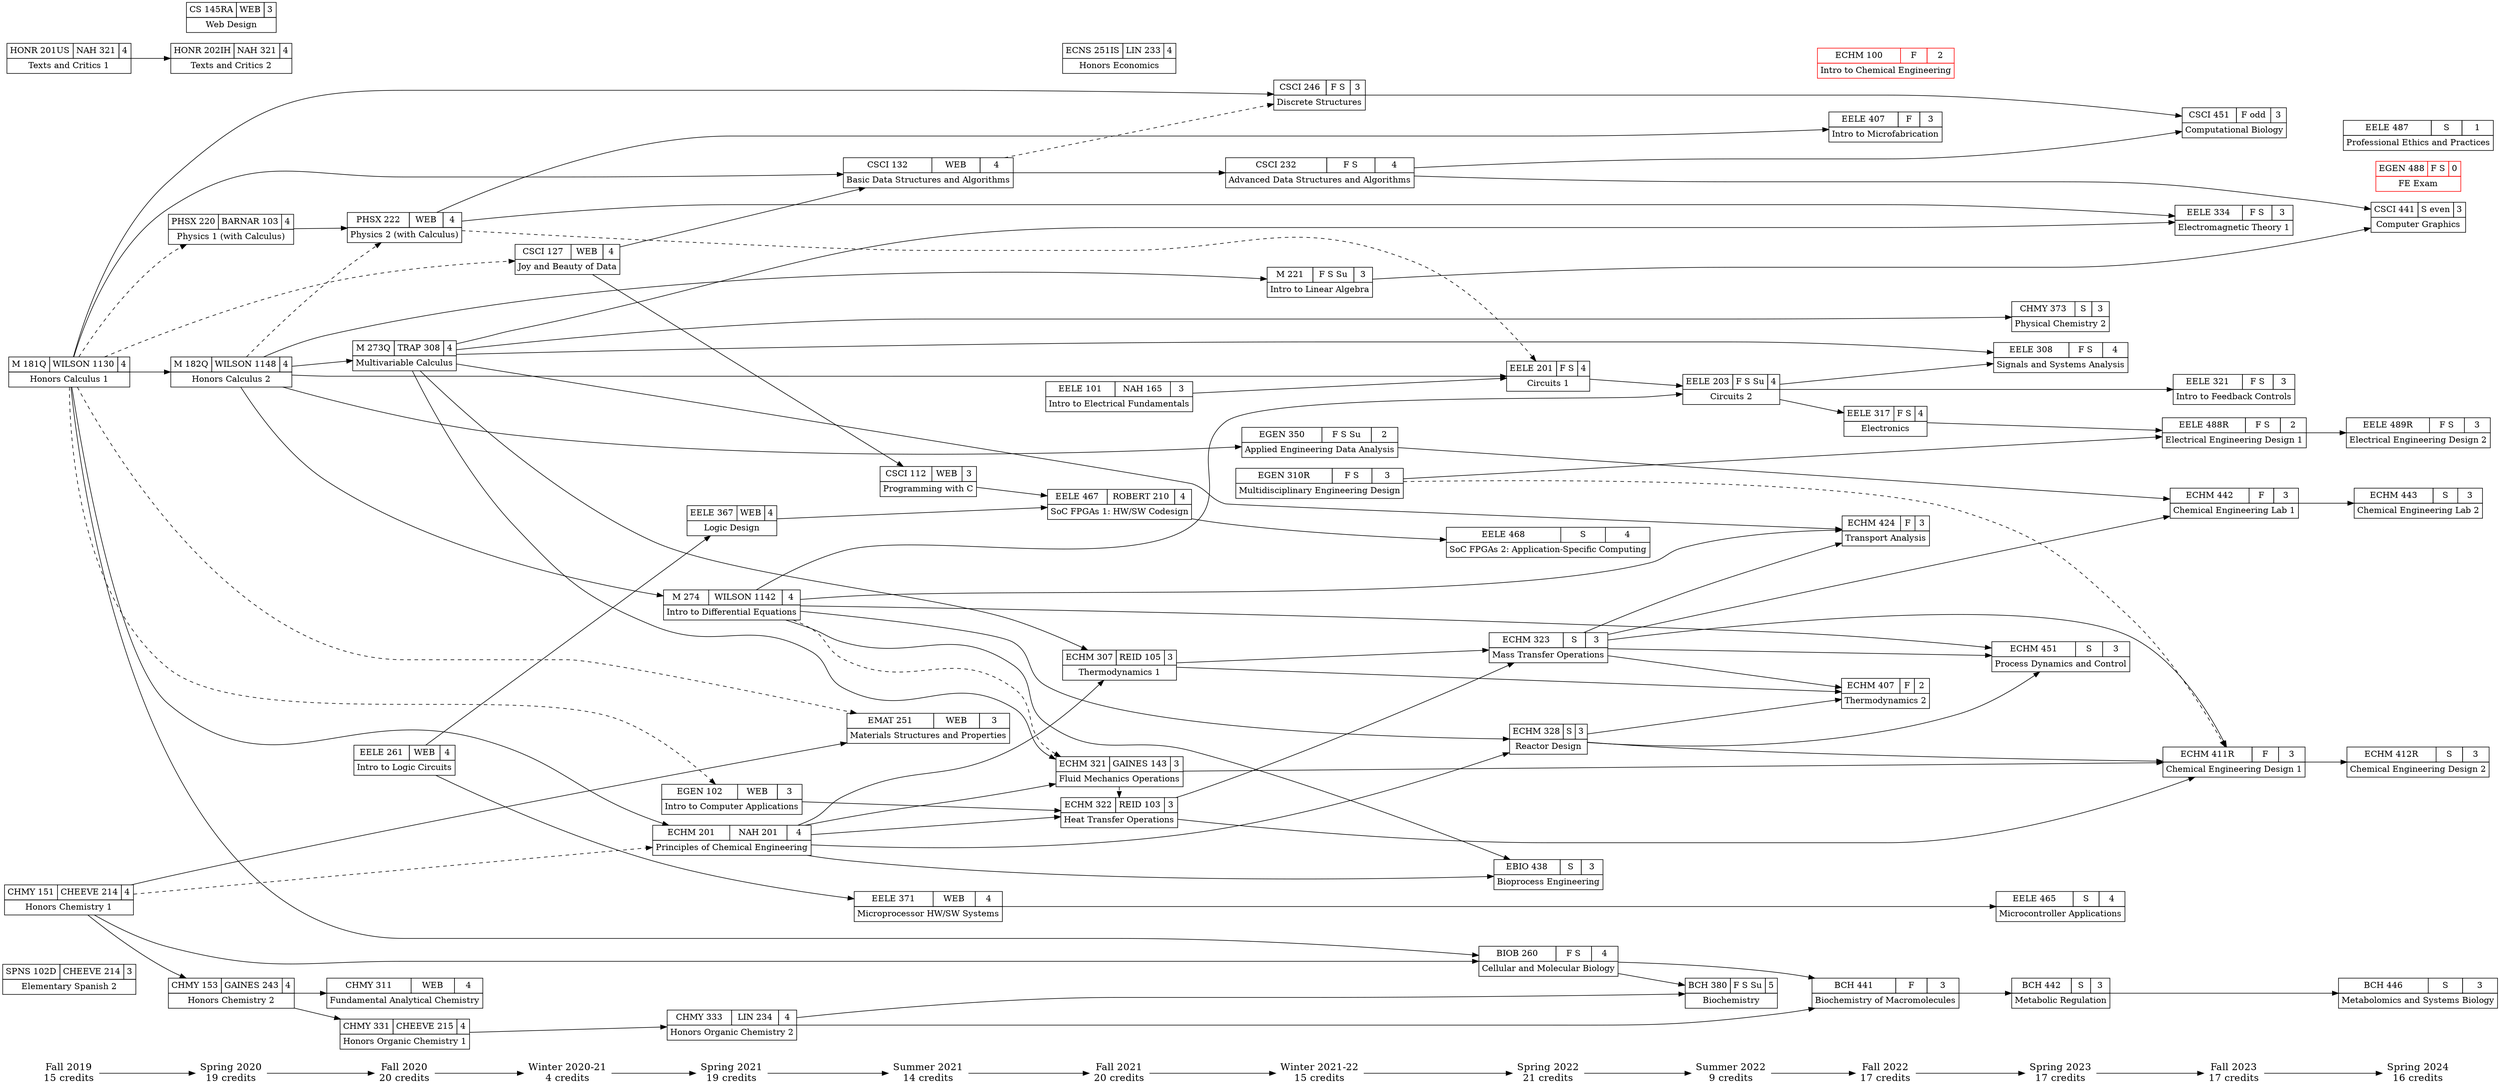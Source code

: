 digraph potential {
    ranksep=.75; rankdir=LR;

    {node [shape=plaintext,fontsize=16];
        "Fall 2019" -> "Spring 2020"
        -> "Fall 2020" -> "Winter 2020-21" -> "Spring 2021"
        -> "Summer 2021" -> "Fall 2021" -> "Winter 2021-22" -> "Spring 2022"
        -> "Summer 2022" -> "Fall 2022" -> "Spring 2023"
        -> "Fall 2023" -> "Spring 2024";
    }

    "Fall 2019"      [label="\N\n15 credits"]
    "Spring 2020"    [label="\N\n19 credits"]
    "Fall 2020"      [label="\N\n20 credits"]
    "Winter 2020-21" [label="\N\n4 credits"]
    "Spring 2021"    [label="\N\n19 credits"]
    "Summer 2021"    [label="\N\n14 credits"]
    "Fall 2021"      [label="\N\n20 credits"]
    "Winter 2021-22" [label="\N\n15 credits"]
    "Spring 2022"    [label="\N\n21 credits"]
    "Summer 2022"    [label="\N\n9 credits"]
    "Fall 2022"      [label="\N\n17 credits"]
    "Spring 2023"    [label="\N\n17 credits"]
    "Fall 2023"      [label="\N\n17 credits"]
    "Spring 2024"    [label="\N\n16 credits"]

    {node [shape=none,margin=0];
        { rank = same; "Fall 2019"; "SPNS 102D"; "M 181Q"; "HONR 201US"; "CHMY 151"; }
        { rank = same; "Spring 2020"; "PHSX 220"; "M 182Q"; "HONR 202IH"; "CS 145RA"; "CHMY 153"; }
        { rank = same; "Fall 2020"; "PHSX 222"; "M 273Q"; "EELE 261"; "CHMY 331"; "CHMY 311"; }
        { rank = same; "Winter 2020-21"; "CSCI 127"; }
        { rank = same; "Spring 2021"; "M 274"; "EGEN 102"; "EELE 367"; "ECHM 201"; "CHMY 333"; }
        { rank = same; "Summer 2021"; "EMAT 251"; "EELE 371"; "CSCI 132"; "CSCI 112"; }
        { rank = same; "Fall 2021"; "EELE 467"; "EELE 101"; "ECNS 251IS"; "ECHM 322"; "ECHM 321"; "ECHM 307"; }
        { rank = same; "Winter 2021-22"; "M 221"; "EGEN 350"; "EGEN 310R"; "CSCI 246"; "CSCI 232"; }
        { rank = same; "Spring 2022"; "EELE 468"; "EELE 201"; "ECHM 328"; "ECHM 323"; "EBIO 438"; "BIOB 260"; }
        { rank = same; "Summer 2022"; "EELE 203"; "BCH 380"; }
        { rank = same; "Fall 2022"; "EELE 407"; "EELE 317"; "ECHM 424"; "ECHM 407"; "ECHM 100"; "BCH 441"; }
        { rank = same; "Spring 2023"; "EELE 465"; "EELE 308"; "ECHM 451"; "CHMY 373"; "BCH 442"; }
        { rank = same; "Fall 2023"; "EELE 488R"; "EELE 334"; "EELE 321"; "ECHM 442"; "ECHM 411R"; "CSCI 451";}
        { rank = same; "Spring 2024"; "EGEN 488"; "EELE 489R"; "EELE 487"; "ECHM 443"; "ECHM 412R"; "CSCI 441"; "BCH 446";}
    }

    // Honors classes
    // "CHMY 151"   [color=red]
    // "CHMY 153"   [color=red]
    // "CHMY 331"   [color=red]
    // "CHMY 333"   [color=red]
    // "HONR 201US" [color=red]
    // "HONR 202IH" [color=red]
    // "M 181Q"     [color=red]
    // "M 182Q"     [color=red]
    // "ECNS 251IS" [color=red]

    // Course labels

    "CHMY 151" [label=<
    <TABLE BORDER="0" CELLBORDER="1" CELLSPACING="0" CELLPADDING="4">
    <TR>
    <TD>\N</TD>
    <TD>CHEEVE 214</TD>
    <TD>4</TD>
    </TR>
    <TR><TD COLSPAN="3">Honors Chemistry 1</TD></TR>
    </TABLE>>];

    "HONR 201US" [label=<
    <TABLE BORDER="0" CELLBORDER="1" CELLSPACING="0" CELLPADDING="4">
    <TR>
    <TD>\N</TD>
    <TD>NAH 321</TD>
    <TD>4</TD>
    </TR>
    <TR><TD COLSPAN="3">Texts and Critics 1</TD></TR>
    </TABLE>>];

    "M 181Q" [label=<
    <TABLE BORDER="0" CELLBORDER="1" CELLSPACING="0" CELLPADDING="4">
    <TR>
    <TD>\N</TD>
    <TD>WILSON 1130</TD>
    <TD>4</TD>
    </TR>
    <TR><TD COLSPAN="3">Honors Calculus 1</TD></TR>
    </TABLE>>];

    "SPNS 102D" [label=<
    <TABLE BORDER="0" CELLBORDER="1" CELLSPACING="0" CELLPADDING="4">
    <TR>
    <TD>\N</TD>
    <TD>CHEEVE 214</TD>
    <TD>3</TD>
    </TR>
    <TR><TD COLSPAN="3">Elementary Spanish 2</TD></TR>
    </TABLE>>];

    "CHMY 153" [label=<
    <TABLE BORDER="0" CELLBORDER="1" CELLSPACING="0" CELLPADDING="4">
    <TR>
    <TD>\N</TD>
    <TD>GAINES 243</TD>
    <TD>4</TD>
    </TR>
    <TR><TD COLSPAN="3">Honors Chemistry 2</TD></TR>
    </TABLE>>];

    "CS 145RA" [label=<
    <TABLE BORDER="0" CELLBORDER="1" CELLSPACING="0" CELLPADDING="4">
    <TR>
    <TD>\N</TD>
    <TD>WEB</TD>
    <TD>3</TD>
    </TR>
    <TR><TD COLSPAN="3">Web Design</TD></TR>
    </TABLE>>];

    "HONR 202IH" [label=<
    <TABLE BORDER="0" CELLBORDER="1" CELLSPACING="0" CELLPADDING="4">
    <TR>
    <TD>\N</TD>
    <TD>NAH 321</TD>
    <TD>4</TD>
    </TR>
    <TR><TD COLSPAN="3">Texts and Critics 2</TD></TR>
    </TABLE>>];

    "M 182Q" [label=<
    <TABLE BORDER="0" CELLBORDER="1" CELLSPACING="0" CELLPADDING="4">
    <TR>
    <TD>\N</TD>
    <TD>WILSON 1148</TD>
    <TD>4</TD>
    </TR>
    <TR><TD COLSPAN="3">Honors Calculus 2</TD></TR>
    </TABLE>>];

    "PHSX 220" [label=<
    <TABLE BORDER="0" CELLBORDER="1" CELLSPACING="0" CELLPADDING="4">
    <TR>
    <TD>\N</TD>
    <TD>BARNAR 103</TD>
    <TD>4</TD>
    </TR>
    <TR><TD COLSPAN="3">Physics 1 (with Calculus)</TD></TR>
    </TABLE>>];

    "CHMY 311" [label=<
    <TABLE BORDER="0" CELLBORDER="1" CELLSPACING="0" CELLPADDING="4">
    <TR>
    <TD>\N</TD>
    <TD>WEB</TD>
    <TD>4</TD>
    </TR>
    <TR><TD COLSPAN="3">Fundamental Analytical Chemistry</TD></TR>
    </TABLE>>];

    "CHMY 331" [label=<
    <TABLE BORDER="0" CELLBORDER="1" CELLSPACING="0" CELLPADDING="4">
    <TR>
    <TD>\N</TD>
    <TD>CHEEVE 215</TD>
    <TD>4</TD>
    </TR>
    <TR><TD COLSPAN="3">Honors Organic Chemistry 1</TD></TR>
    </TABLE>>];

    "EELE 261" [label=<
    <TABLE BORDER="0" CELLBORDER="1" CELLSPACING="0" CELLPADDING="4">
    <TR>
    <TD>\N</TD>
    <TD>WEB</TD>
    <TD>4</TD>
    </TR>
    <TR><TD COLSPAN="3">Intro to Logic Circuits</TD></TR>
    </TABLE>>];

    "M 273Q" [label=<
    <TABLE BORDER="0" CELLBORDER="1" CELLSPACING="0" CELLPADDING="4">
    <TR>
    <TD>\N</TD>
    <TD>TRAP 308</TD>
    <TD>4</TD>
    </TR>
    <TR><TD COLSPAN="3">Multivariable Calculus</TD></TR>
    </TABLE>>];

    "PHSX 222" [label=<
    <TABLE BORDER="0" CELLBORDER="1" CELLSPACING="0" CELLPADDING="4">
    <TR>
    <TD>\N</TD>
    <TD>WEB</TD>
    <TD>4</TD>
    </TR>
    <TR><TD COLSPAN="3">Physics 2 (with Calculus)</TD></TR>
    </TABLE>>];

    "CSCI 127" [label=<
    <TABLE BORDER="0" CELLBORDER="1" CELLSPACING="0" CELLPADDING="4">
    <TR>
    <TD>\N</TD>
    <TD>WEB</TD>
    <TD>4</TD>
    </TR>
    <TR><TD COLSPAN="3">Joy and Beauty of Data</TD></TR>
    </TABLE>>];

    "CHMY 333" [label=<
    <TABLE BORDER="0" CELLBORDER="1" CELLSPACING="0" CELLPADDING="4">
    <TR>
    <TD>\N</TD>
    <TD>LIN 234</TD>
    <TD>4</TD>
    </TR>
    <TR><TD COLSPAN="3">Honors Organic Chemistry 2</TD></TR>
    </TABLE>>];

    "ECHM 201" [label=<
    <TABLE BORDER="0" CELLBORDER="1" CELLSPACING="0" CELLPADDING="4">
    <TR>
    <TD>\N</TD>
    <TD>NAH 201</TD>
    <TD>4</TD>
    </TR>
    <TR><TD COLSPAN="3">Principles of Chemical Engineering</TD></TR>
    </TABLE>>];

    "EELE 367" [label=<
    <TABLE BORDER="0" CELLBORDER="1" CELLSPACING="0" CELLPADDING="4">
    <TR>
    <TD>\N</TD>
    <TD>WEB</TD>
    <TD>4</TD>
    </TR>
    <TR><TD COLSPAN="3">Logic Design</TD></TR>
    </TABLE>>];

    "EGEN 102" [label=<
    <TABLE BORDER="0" CELLBORDER="1" CELLSPACING="0" CELLPADDING="4">
    <TR>
    <TD>\N</TD>
    <TD>WEB</TD>
    <TD>3</TD>
    </TR>
    <TR><TD COLSPAN="3">Intro to Computer Applications</TD></TR>
    </TABLE>>];

    "M 274" [label=<
    <TABLE BORDER="0" CELLBORDER="1" CELLSPACING="0" CELLPADDING="4">
    <TR>
    <TD>\N</TD>
    <TD>WILSON 1142</TD>
    <TD>4</TD>
    </TR>
    <TR><TD COLSPAN="3">Intro to Differential Equations</TD></TR>
    </TABLE>>];

    "CSCI 112" [label=<
    <TABLE BORDER="0" CELLBORDER="1" CELLSPACING="0" CELLPADDING="4">
    <TR>
    <TD>\N</TD>
    <TD>WEB</TD>
    <TD>3</TD>
    </TR>
    <TR><TD COLSPAN="3">Programming with C</TD></TR>
    </TABLE>>];

    "CSCI 132" [label=<
    <TABLE BORDER="0" CELLBORDER="1" CELLSPACING="0" CELLPADDING="4">
    <TR>
    <TD>\N</TD>
    <TD>WEB</TD>
    <TD>4</TD>
    </TR>
    <TR><TD COLSPAN="3">Basic Data Structures and Algorithms</TD></TR>
    </TABLE>>];

    "EELE 371" [label=<
    <TABLE BORDER="0" CELLBORDER="1" CELLSPACING="0" CELLPADDING="4">
    <TR>
    <TD>\N</TD>
    <TD>WEB</TD>
    <TD>4</TD>
    </TR>
    <TR><TD COLSPAN="3">Microprocessor HW/SW Systems</TD></TR>
    </TABLE>>];

    "EMAT 251" [label=<
    <TABLE BORDER="0" CELLBORDER="1" CELLSPACING="0" CELLPADDING="4">
    <TR>
    <TD>\N</TD>
    <TD>WEB</TD>
    <TD>3</TD>
    </TR>
    <TR><TD COLSPAN="3">Materials Structures and Properties</TD></TR>
    </TABLE>>];

    "ECHM 307" [label=<
    <TABLE BORDER="0" CELLBORDER="1" CELLSPACING="0" CELLPADDING="4">
    <TR>
    <TD>\N</TD>
    <TD>REID 105</TD>
    <TD>3</TD>
    </TR>
    <TR><TD COLSPAN="3">Thermodynamics 1</TD></TR>
    </TABLE>>];

    "ECHM 321" [label=<
    <TABLE BORDER="0" CELLBORDER="1" CELLSPACING="0" CELLPADDING="4">
    <TR>
    <TD>\N</TD>
    <TD>GAINES 143</TD>
    <TD>3</TD>
    </TR>
    <TR><TD COLSPAN="3">Fluid Mechanics Operations</TD></TR>
    </TABLE>>];

    "ECHM 322" [label=<
    <TABLE BORDER="0" CELLBORDER="1" CELLSPACING="0" CELLPADDING="4">
    <TR>
    <TD>\N</TD>
    <TD>REID 103</TD>
    <TD>3</TD>
    </TR>
    <TR><TD COLSPAN="3">Heat Transfer Operations</TD></TR>
    </TABLE>>];

    "ECNS 251IS" [label=<
    <TABLE BORDER="0" CELLBORDER="1" CELLSPACING="0" CELLPADDING="4">
    <TR>
    <TD>\N</TD>
    <TD>LIN 233</TD>
    <TD>4</TD>
    </TR>
    <TR><TD COLSPAN="3">Honors Economics</TD></TR>
    </TABLE>>];

    "EELE 101" [label=<
    <TABLE BORDER="0" CELLBORDER="1" CELLSPACING="0" CELLPADDING="4">
    <TR>
    <TD>\N</TD>
    <TD>NAH 165</TD>
    <TD>3</TD>
    </TR>
    <TR><TD COLSPAN="3">Intro to Electrical Fundamentals</TD></TR>
    </TABLE>>];

    "EELE 467" [label=<
    <TABLE BORDER="0" CELLBORDER="1" CELLSPACING="0" CELLPADDING="4">
    <TR>
    <TD>\N</TD>
    <TD>ROBERT 210</TD>
    <TD>4</TD>
    </TR>
    <TR><TD COLSPAN="3">SoC FPGAs 1: HW/SW Codesign</TD></TR>
    </TABLE>>];

    "CSCI 232" [label=<
    <TABLE BORDER="0" CELLBORDER="1" CELLSPACING="0" CELLPADDING="4">
    <TR>
    <TD>\N</TD>
    <TD>F S</TD>
    <TD>4</TD>
    </TR>
    <TR><TD COLSPAN="3">Advanced Data Structures and Algorithms</TD></TR>
    </TABLE>>];

    "CSCI 246" [label=<
    <TABLE BORDER="0" CELLBORDER="1" CELLSPACING="0" CELLPADDING="4">
    <TR>
    <TD>\N</TD>
    <TD>F S</TD>
    <TD>3</TD>
    </TR>
    <TR><TD COLSPAN="3">Discrete Structures</TD></TR>
    </TABLE>>];

    "EGEN 310R" [label=<
    <TABLE BORDER="0" CELLBORDER="1" CELLSPACING="0" CELLPADDING="4">
    <TR>
    <TD>\N</TD>
    <TD>F S</TD>
    <TD>3</TD>
    </TR>
    <TR><TD COLSPAN="3">Multidisciplinary Engineering Design</TD></TR>
    </TABLE>>];

    "EGEN 350" [label=<
    <TABLE BORDER="0" CELLBORDER="1" CELLSPACING="0" CELLPADDING="4">
    <TR>
    <TD>\N</TD>
    <TD>F S Su</TD>
    <TD>2</TD>
    </TR>
    <TR><TD COLSPAN="3">Applied Engineering Data Analysis</TD></TR>
    </TABLE>>];

    "M 221" [label=<
    <TABLE BORDER="0" CELLBORDER="1" CELLSPACING="0" CELLPADDING="4">
    <TR>
    <TD>\N</TD>
    <TD>F S Su</TD>
    <TD>3</TD>
    </TR>
    <TR><TD COLSPAN="3">Intro to Linear Algebra</TD></TR>
    </TABLE>>];

    "BIOB 260" [label=<
    <TABLE BORDER="0" CELLBORDER="1" CELLSPACING="0" CELLPADDING="4">
    <TR>
    <TD>\N</TD>
    <TD>F S</TD>
    <TD>4</TD>
    </TR>
    <TR><TD COLSPAN="3">Cellular and Molecular Biology</TD></TR>
    </TABLE>>];

    "EBIO 438" [label=<
    <TABLE BORDER="0" CELLBORDER="1" CELLSPACING="0" CELLPADDING="4">
    <TR>
    <TD>\N</TD>
    <TD>S</TD>
    <TD>3</TD>
    </TR>
    <TR><TD COLSPAN="3">Bioprocess Engineering</TD></TR>
    </TABLE>>];

    "ECHM 323" [label=<
    <TABLE BORDER="0" CELLBORDER="1" CELLSPACING="0" CELLPADDING="4">
    <TR>
    <TD>\N</TD>
    <TD>S</TD>
    <TD>3</TD>
    </TR>
    <TR><TD COLSPAN="3">Mass Transfer Operations</TD></TR>
    </TABLE>>];

    "ECHM 328" [label=<
    <TABLE BORDER="0" CELLBORDER="1" CELLSPACING="0" CELLPADDING="4">
    <TR>
    <TD>\N</TD>
    <TD>S</TD>
    <TD>3</TD>
    </TR>
    <TR><TD COLSPAN="3">Reactor Design</TD></TR>
    </TABLE>>];

    "EELE 201" [label=<
    <TABLE BORDER="0" CELLBORDER="1" CELLSPACING="0" CELLPADDING="4">
    <TR>
    <TD>\N</TD>
    <TD>F S</TD>
    <TD>4</TD>
    </TR>
    <TR><TD COLSPAN="3">Circuits 1</TD></TR>
    </TABLE>>];

    "EELE 468" [label=<
    <TABLE BORDER="0" CELLBORDER="1" CELLSPACING="0" CELLPADDING="4">
    <TR>
    <TD>\N</TD>
    <TD>S</TD>
    <TD>4</TD>
    </TR>
    <TR><TD COLSPAN="3">SoC FPGAs 2: Application-Specific Computing</TD></TR>
    </TABLE>>];

    "BCH 380" [label=<
    <TABLE BORDER="0" CELLBORDER="1" CELLSPACING="0" CELLPADDING="4">
    <TR>
    <TD>\N</TD>
    <TD>F S Su</TD>
    <TD>5</TD>
    </TR>
    <TR><TD COLSPAN="3">Biochemistry</TD></TR>
    </TABLE>>];

    "EELE 203" [label=<
    <TABLE BORDER="0" CELLBORDER="1" CELLSPACING="0" CELLPADDING="4">
    <TR>
    <TD>\N</TD>
    <TD>F S Su</TD>
    <TD>4</TD>
    </TR>
    <TR><TD COLSPAN="3">Circuits 2</TD></TR>
    </TABLE>>];

    "BCH 441" [label=<
    <TABLE BORDER="0" CELLBORDER="1" CELLSPACING="0" CELLPADDING="4">
    <TR>
    <TD>\N</TD>
    <TD>F</TD>
    <TD>3</TD>
    </TR>
    <TR><TD COLSPAN="3">Biochemistry of Macromolecules</TD></TR>
    </TABLE>>];

    "ECHM 407" [label=<
    <TABLE BORDER="0" CELLBORDER="1" CELLSPACING="0" CELLPADDING="4">
    <TR>
    <TD>\N</TD>
    <TD>F</TD>
    <TD>2</TD>
    </TR>
    <TR><TD COLSPAN="3">Thermodynamics 2</TD></TR>
    </TABLE>>];

    "ECHM 424" [label=<
    <TABLE BORDER="0" CELLBORDER="1" CELLSPACING="0" CELLPADDING="4">
    <TR>
    <TD>\N</TD>
    <TD>F</TD>
    <TD>3</TD>
    </TR>
    <TR><TD COLSPAN="3">Transport Analysis</TD></TR>
    </TABLE>>];

    "ECHM 411R" [label=<
    <TABLE BORDER="0" CELLBORDER="1" CELLSPACING="0" CELLPADDING="4">
    <TR>
    <TD>\N</TD>
    <TD>F</TD>
    <TD>3</TD>
    </TR>
    <TR><TD COLSPAN="3">Chemical Engineering Design 1</TD></TR>
    </TABLE>>];

    "ECHM 442" [label=<
    <TABLE BORDER="0" CELLBORDER="1" CELLSPACING="0" CELLPADDING="4">
    <TR>
    <TD>\N</TD>
    <TD>F</TD>
    <TD>3</TD>
    </TR>
    <TR><TD COLSPAN="3">Chemical Engineering Lab 1</TD></TR>
    </TABLE>>];

    "EELE 317" [label=<
    <TABLE BORDER="0" CELLBORDER="1" CELLSPACING="0" CELLPADDING="4">
    <TR>
    <TD>\N</TD>
    <TD>F S</TD>
    <TD>4</TD>
    </TR>
    <TR><TD COLSPAN="3">Electronics</TD></TR>
    </TABLE>>];

    "EELE 407" [label=<
    <TABLE BORDER="0" CELLBORDER="1" CELLSPACING="0" CELLPADDING="4">
    <TR>
    <TD>\N</TD>
    <TD>F</TD>
    <TD>3</TD>
    </TR>
    <TR><TD COLSPAN="3">Intro to Microfabrication</TD></TR>
    </TABLE>>];

    "BCH 442" [label=<
    <TABLE BORDER="0" CELLBORDER="1" CELLSPACING="0" CELLPADDING="4">
    <TR>
    <TD>\N</TD>
    <TD>S</TD>
    <TD>3</TD>
    </TR>
    <TR><TD COLSPAN="3">Metabolic Regulation</TD></TR>
    </TABLE>>];

    "CHMY 373" [label=<
    <TABLE BORDER="0" CELLBORDER="1" CELLSPACING="0" CELLPADDING="4">
    <TR>
    <TD>\N</TD>
    <TD>S</TD>
    <TD>3</TD>
    </TR>
    <TR><TD COLSPAN="3">Physical Chemistry 2</TD></TR>
    </TABLE>>];

    "ECHM 100" [label=<
    <TABLE BORDER="0" CELLBORDER="1" CELLSPACING="0" CELLPADDING="4" COLOR="red">
    <TR>
    <TD>\N</TD>
    <TD>F</TD>
    <TD>2</TD>
    </TR>
    <TR><TD COLSPAN="3">Intro to Chemical Engineering</TD></TR>
    </TABLE>>];

    "ECHM 412R" [label=<
    <TABLE BORDER="0" CELLBORDER="1" CELLSPACING="0" CELLPADDING="4">
    <TR>
    <TD>\N</TD>
    <TD>S</TD>
    <TD>3</TD>
    </TR>
    <TR><TD COLSPAN="3">Chemical Engineering Design 2</TD></TR>
    </TABLE>>];

    "ECHM 443" [label=<
    <TABLE BORDER="0" CELLBORDER="1" CELLSPACING="0" CELLPADDING="4">
    <TR>
    <TD>\N</TD>
    <TD>S</TD>
    <TD>3</TD>
    </TR>
    <TR><TD COLSPAN="3">Chemical Engineering Lab 2</TD></TR>
    </TABLE>>];

    "ECHM 451" [label=<
    <TABLE BORDER="0" CELLBORDER="1" CELLSPACING="0" CELLPADDING="4">
    <TR>
    <TD>\N</TD>
    <TD>S</TD>
    <TD>3</TD>
    </TR>
    <TR><TD COLSPAN="3">Process Dynamics and Control</TD></TR>
    </TABLE>>];

    "EELE 465" [label=<
    <TABLE BORDER="0" CELLBORDER="1" CELLSPACING="0" CELLPADDING="4">
    <TR>
    <TD>\N</TD>
    <TD>S</TD>
    <TD>4</TD>
    </TR>
    <TR><TD COLSPAN="3">Microcontroller Applications</TD></TR>
    </TABLE>>];

    "CSCI 451" [label=<
    <TABLE BORDER="0" CELLBORDER="1" CELLSPACING="0" CELLPADDING="4">
    <TR>
    <TD>\N</TD>
    <TD>F odd</TD>
    <TD>3</TD>
    </TR>
    <TR><TD COLSPAN="3">Computational Biology</TD></TR>
    </TABLE>>];

    "EELE 308" [label=<
    <TABLE BORDER="0" CELLBORDER="1" CELLSPACING="0" CELLPADDING="4">
    <TR>
    <TD>\N</TD>
    <TD>F S</TD>
    <TD>4</TD>
    </TR>
    <TR><TD COLSPAN="3">Signals and Systems Analysis</TD></TR>
    </TABLE>>];

    "EELE 321" [label=<
    <TABLE BORDER="0" CELLBORDER="1" CELLSPACING="0" CELLPADDING="4">
    <TR>
    <TD>\N</TD>
    <TD>F S</TD>
    <TD>3</TD>
    </TR>
    <TR><TD COLSPAN="3">Intro to Feedback Controls</TD></TR>
    </TABLE>>];

    "EELE 334" [label=<
    <TABLE BORDER="0" CELLBORDER="1" CELLSPACING="0" CELLPADDING="4">
    <TR>
    <TD>\N</TD>
    <TD>F S</TD>
    <TD>3</TD>
    </TR>
    <TR><TD COLSPAN="3">Electromagnetic Theory 1</TD></TR>
    </TABLE>>];

    "EELE 488R" [label=<
    <TABLE BORDER="0" CELLBORDER="1" CELLSPACING="0" CELLPADDING="4">
    <TR>
    <TD>\N</TD>
    <TD>F S</TD>
    <TD>2</TD>
    </TR>
    <TR><TD COLSPAN="3">Electrical Engineering Design 1</TD></TR>
    </TABLE>>];

    "BCH 446" [label=<
    <TABLE BORDER="0" CELLBORDER="1" CELLSPACING="0" CELLPADDING="4">
    <TR>
    <TD>\N</TD>
    <TD>S</TD>
    <TD>3</TD>
    </TR>
    <TR><TD COLSPAN="3">Metabolomics and Systems Biology</TD></TR>
    </TABLE>>];

    "CSCI 441" [label=<
    <TABLE BORDER="0" CELLBORDER="1" CELLSPACING="0" CELLPADDING="4">
    <TR>
    <TD>\N</TD>
    <TD>S even</TD>
    <TD>3</TD>
    </TR>
    <TR><TD COLSPAN="3">Computer Graphics</TD></TR>
    </TABLE>>];

    "EELE 489R" [label=<
    <TABLE BORDER="0" CELLBORDER="1" CELLSPACING="0" CELLPADDING="4">
    <TR>
    <TD>\N</TD>
    <TD>F S</TD>
    <TD>3</TD>
    </TR>
    <TR><TD COLSPAN="3">Electrical Engineering Design 2</TD></TR>
    </TABLE>>];

    "EELE 487" [label=<
    <TABLE BORDER="0" CELLBORDER="1" CELLSPACING="0" CELLPADDING="4">
    <TR>
    <TD>\N</TD>
    <TD>S</TD>
    <TD>1</TD>
    </TR>
    <TR><TD COLSPAN="3">Professional Ethics and Practices</TD></TR>
    </TABLE>>];

    "EGEN 488" [label=<
    <TABLE BORDER="0" CELLBORDER="1" CELLSPACING="0" CELLPADDING="4" COLOR="red">
    <TR>
    <TD>\N</TD>
    <TD>F S</TD>
    <TD>0</TD>
    </TR>
    <TR><TD COLSPAN="3">FE Exam</TD></TR>
    </TABLE>>];

    // Course pre- & co- requisites

    "CHMY 151" -> "CHMY 153";
    "HONR 201US" -> "HONR 202IH";
    "M 181Q" -> "M 182Q";
    "M 181Q" -> "PHSX 220" [style=dashed];

    "CHMY 153" -> { "CHMY 311" "CHMY 331" };
    "M 182Q" -> "M 273Q";
    "M 182Q" -> "PHSX 222" [style=dashed];
    "PHSX 220" -> "PHSX 222";

    "M 181Q" -> "CSCI 127" [style=dashed];

    "CHMY 151" -> "ECHM 201" [style=dashed];
    "CHMY 331" -> "CHMY 333";
    "EELE 261" -> "EELE 367";
    "M 181Q" -> "ECHM 201";
    "M 181Q" -> "EGEN 102" [style=dashed];
    "M 182Q" -> "M 274";

    "CHMY 151" -> "EMAT 251";
    "CSCI 127" -> { "CSCI 112" "CSCI 132" };
    "EELE 261" -> "EELE 371";
    "M 181Q" -> "CSCI 132";
    "M 181Q" -> "EMAT 251" [style=dashed];

    "CSCI 112" -> "EELE 467";
    "ECHM 201" -> { "ECHM 307" "ECHM 321" "ECHM 322" };
    "ECHM 321" -> "ECHM 322" [style=dashed];
    "EELE 367" -> "EELE 467";
    "EGEN 102" -> "ECHM 322";
    "M 273Q" -> { "ECHM 307" "ECHM 321" };
    "M 274" -> "ECHM 321" [style=dashed];

    "CSCI 132" -> "CSCI 232";
    "M 181Q" -> "CSCI 246";
    "CSCI 132" -> "CSCI 246" [style=dashed];
    "M 182Q" -> { "EGEN 350" "M 221" };

    { "CHMY 151" "M 181Q" } -> "BIOB 260";
    { "ECHM 201" "M 274" } -> { "EBIO 438" "ECHM 328" };
    { "ECHM 307" "ECHM 322" } -> "ECHM 323";
    { "EELE 101" "M 182Q" } -> "EELE 201";
    "PHSX 222" -> "EELE 201" [style=dashed];
    "EELE 467" -> "EELE 468";

    { "BIOB 260" "CHMY 333" } -> "BCH 380";
    { "EELE 201" "M 274" } -> "EELE 203";

    { "BIOB 260" "CHMY 333" } -> "BCH 441";
    { "ECHM 307" "ECHM 323" "ECHM 328" } -> "ECHM 407";
    { "ECHM 321" "ECHM 322" "ECHM 323" "ECHM 328" } -> "ECHM 411R";
    { "ECHM 323" "M 273Q" "M 274" } -> "ECHM 424";
    "EGEN 310R" -> "ECHM 411R" [style=dashed];
    { "ECHM 323" "EGEN 350" } -> "ECHM 442";
    "EELE 203" -> "EELE 317";
    "PHSX 222" -> "EELE 407";

    "BCH 441" -> "BCH 442";
    "M 273Q" -> "CHMY 373";
    "ECHM 411R" -> "ECHM 412R";
    "ECHM 442" -> "ECHM 443";
    { "ECHM 328" "ECHM 323" "M 274" } -> "ECHM 451";
    "EELE 371" -> "EELE 465";

    { "CSCI 232" "CSCI 246" } -> "CSCI 451";
    { "EELE 203" "M 273Q" } -> "EELE 308";
    "EELE 203" -> "EELE 321";
    { "PHSX 222" "M 273Q" } -> "EELE 334";
    { "EELE 317" "EGEN 310R" } -> "EELE 488R";

    "BCH 442" -> "BCH 446";
    { "M 221" "CSCI 232" } -> "CSCI 441";
    "EELE 488R" -> "EELE 489R";
}
